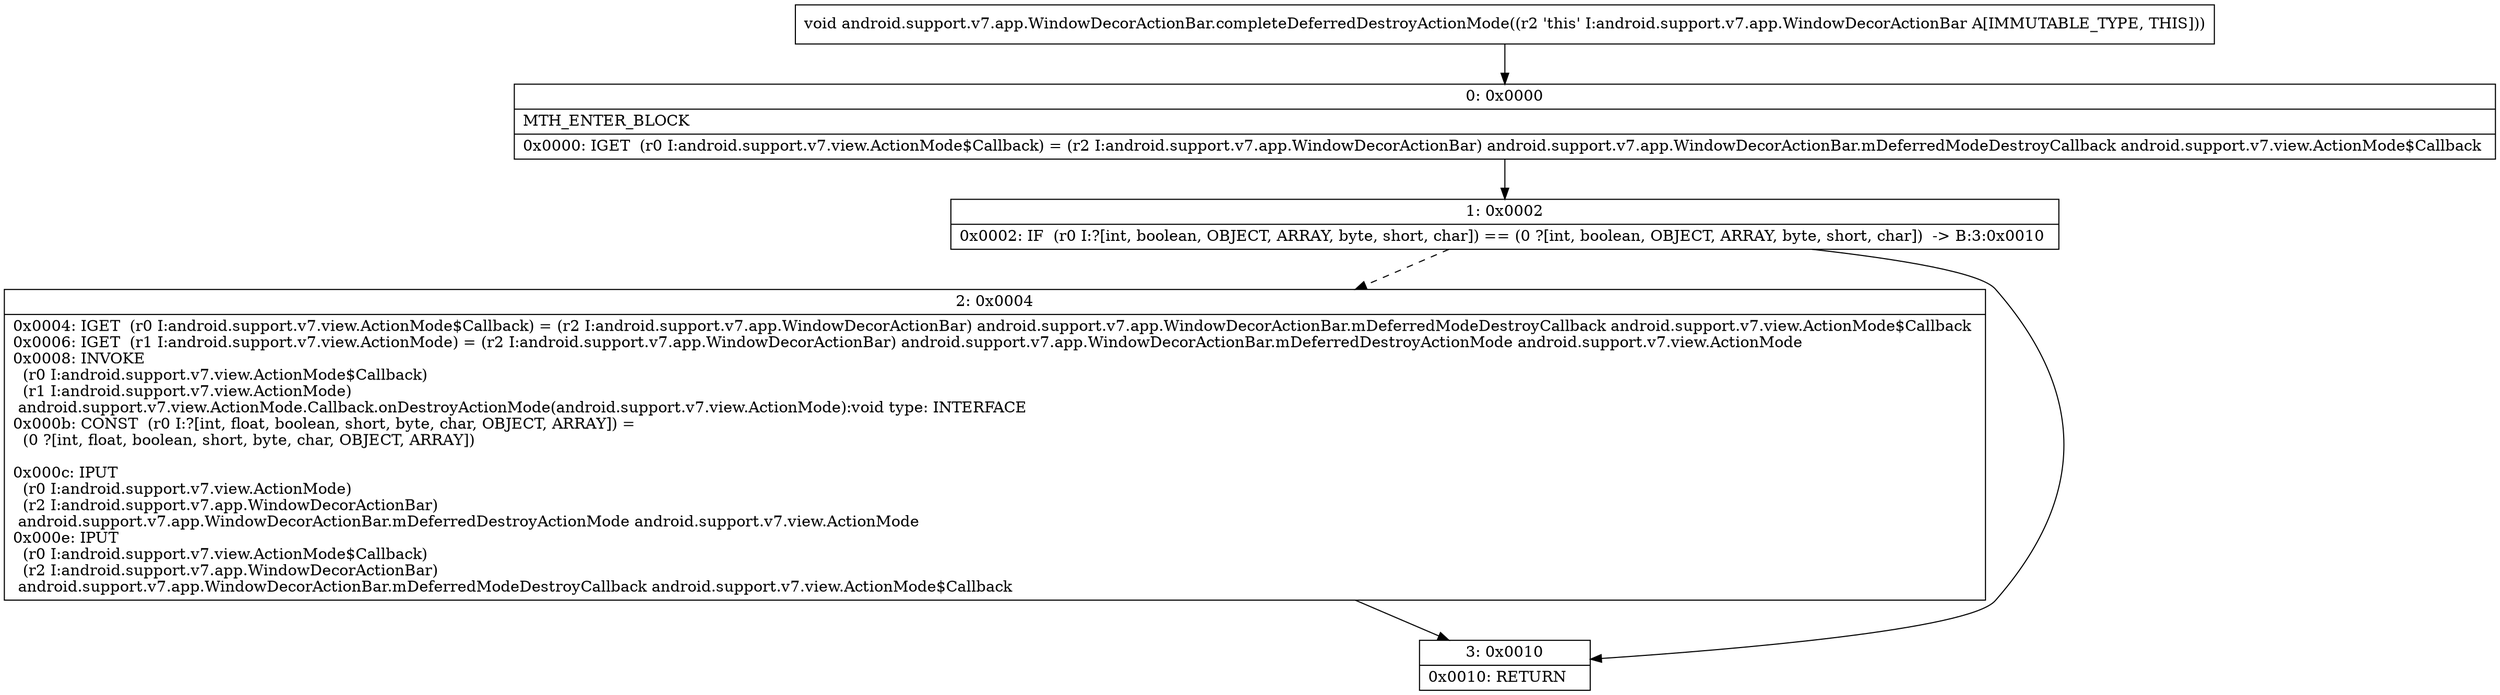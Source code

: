 digraph "CFG forandroid.support.v7.app.WindowDecorActionBar.completeDeferredDestroyActionMode()V" {
Node_0 [shape=record,label="{0\:\ 0x0000|MTH_ENTER_BLOCK\l|0x0000: IGET  (r0 I:android.support.v7.view.ActionMode$Callback) = (r2 I:android.support.v7.app.WindowDecorActionBar) android.support.v7.app.WindowDecorActionBar.mDeferredModeDestroyCallback android.support.v7.view.ActionMode$Callback \l}"];
Node_1 [shape=record,label="{1\:\ 0x0002|0x0002: IF  (r0 I:?[int, boolean, OBJECT, ARRAY, byte, short, char]) == (0 ?[int, boolean, OBJECT, ARRAY, byte, short, char])  \-\> B:3:0x0010 \l}"];
Node_2 [shape=record,label="{2\:\ 0x0004|0x0004: IGET  (r0 I:android.support.v7.view.ActionMode$Callback) = (r2 I:android.support.v7.app.WindowDecorActionBar) android.support.v7.app.WindowDecorActionBar.mDeferredModeDestroyCallback android.support.v7.view.ActionMode$Callback \l0x0006: IGET  (r1 I:android.support.v7.view.ActionMode) = (r2 I:android.support.v7.app.WindowDecorActionBar) android.support.v7.app.WindowDecorActionBar.mDeferredDestroyActionMode android.support.v7.view.ActionMode \l0x0008: INVOKE  \l  (r0 I:android.support.v7.view.ActionMode$Callback)\l  (r1 I:android.support.v7.view.ActionMode)\l android.support.v7.view.ActionMode.Callback.onDestroyActionMode(android.support.v7.view.ActionMode):void type: INTERFACE \l0x000b: CONST  (r0 I:?[int, float, boolean, short, byte, char, OBJECT, ARRAY]) = \l  (0 ?[int, float, boolean, short, byte, char, OBJECT, ARRAY])\l \l0x000c: IPUT  \l  (r0 I:android.support.v7.view.ActionMode)\l  (r2 I:android.support.v7.app.WindowDecorActionBar)\l android.support.v7.app.WindowDecorActionBar.mDeferredDestroyActionMode android.support.v7.view.ActionMode \l0x000e: IPUT  \l  (r0 I:android.support.v7.view.ActionMode$Callback)\l  (r2 I:android.support.v7.app.WindowDecorActionBar)\l android.support.v7.app.WindowDecorActionBar.mDeferredModeDestroyCallback android.support.v7.view.ActionMode$Callback \l}"];
Node_3 [shape=record,label="{3\:\ 0x0010|0x0010: RETURN   \l}"];
MethodNode[shape=record,label="{void android.support.v7.app.WindowDecorActionBar.completeDeferredDestroyActionMode((r2 'this' I:android.support.v7.app.WindowDecorActionBar A[IMMUTABLE_TYPE, THIS])) }"];
MethodNode -> Node_0;
Node_0 -> Node_1;
Node_1 -> Node_2[style=dashed];
Node_1 -> Node_3;
Node_2 -> Node_3;
}


